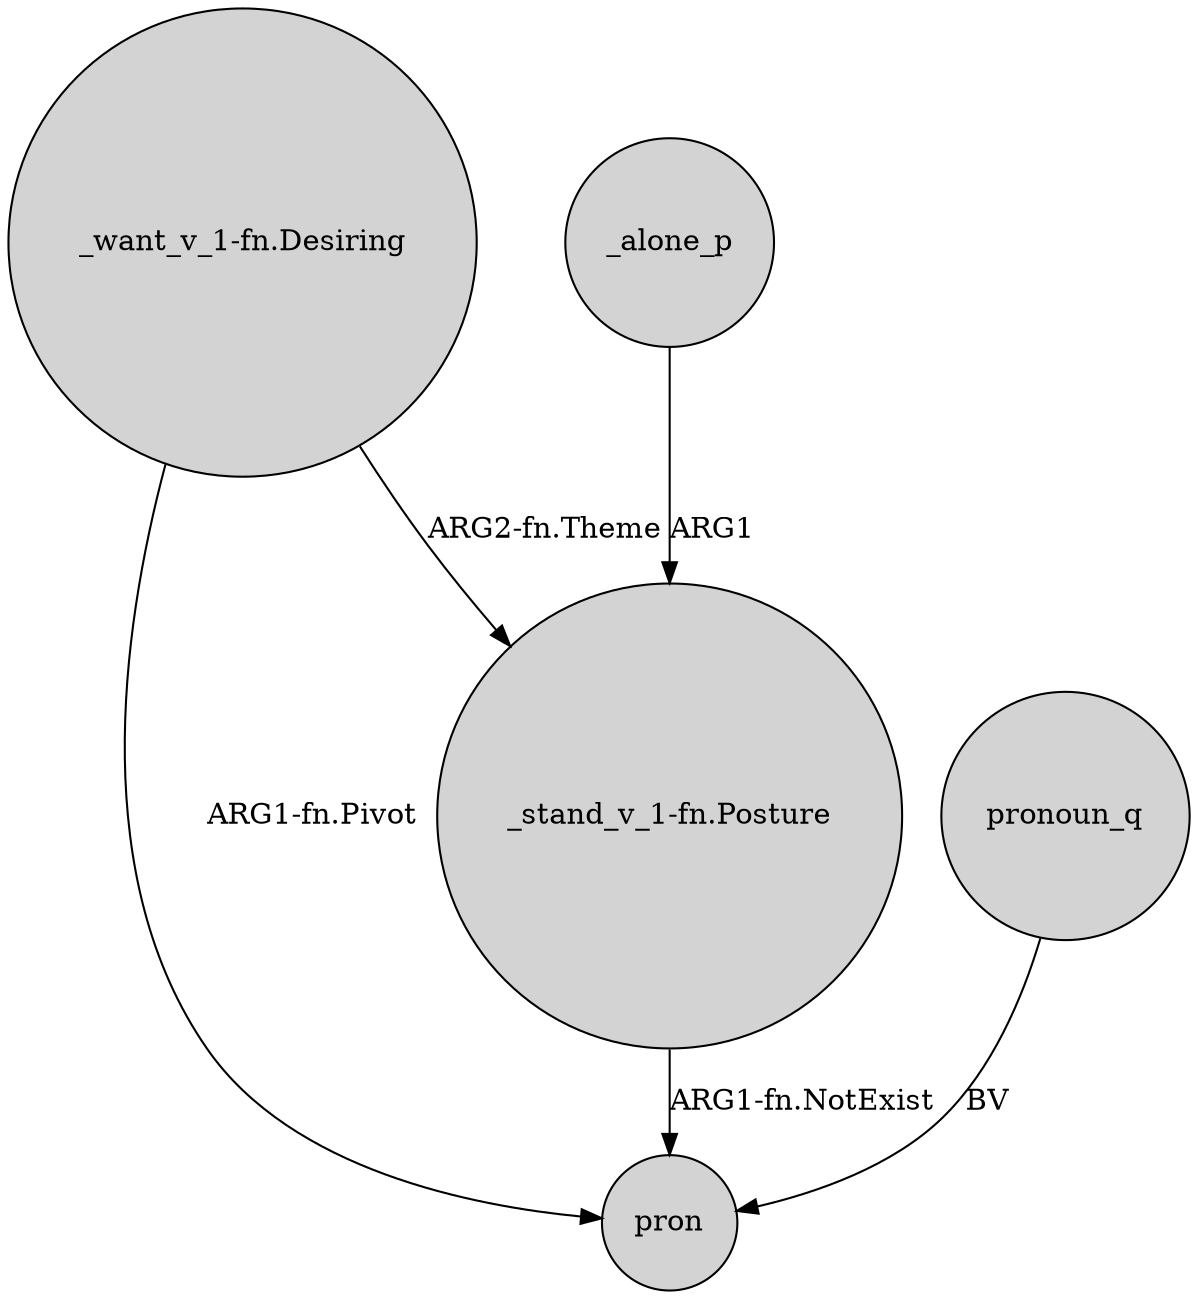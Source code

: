 digraph {
	node [shape=circle style=filled]
	"_want_v_1-fn.Desiring" -> pron [label="ARG1-fn.Pivot"]
	"_stand_v_1-fn.Posture" -> pron [label="ARG1-fn.NotExist"]
	"_want_v_1-fn.Desiring" -> "_stand_v_1-fn.Posture" [label="ARG2-fn.Theme"]
	_alone_p -> "_stand_v_1-fn.Posture" [label=ARG1]
	pronoun_q -> pron [label=BV]
}
